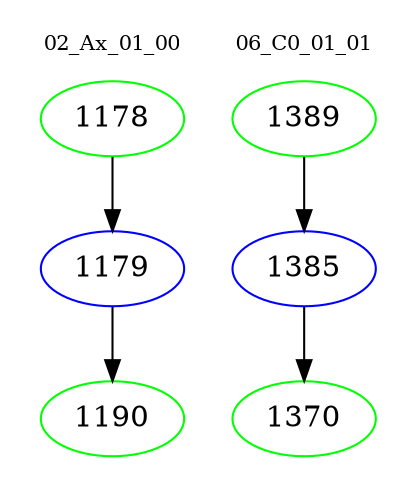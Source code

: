 digraph{
subgraph cluster_0 {
color = white
label = "02_Ax_01_00";
fontsize=10;
T0_1178 [label="1178", color="green"]
T0_1178 -> T0_1179 [color="black"]
T0_1179 [label="1179", color="blue"]
T0_1179 -> T0_1190 [color="black"]
T0_1190 [label="1190", color="green"]
}
subgraph cluster_1 {
color = white
label = "06_C0_01_01";
fontsize=10;
T1_1389 [label="1389", color="green"]
T1_1389 -> T1_1385 [color="black"]
T1_1385 [label="1385", color="blue"]
T1_1385 -> T1_1370 [color="black"]
T1_1370 [label="1370", color="green"]
}
}

